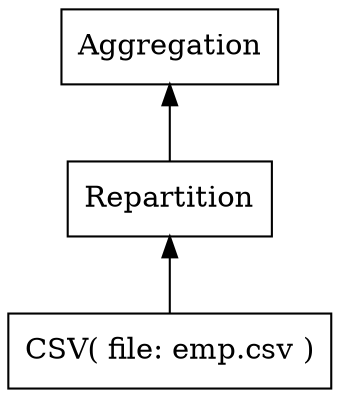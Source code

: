digraph example1 {
    node [shape=record];
    rankdir=BT;
    nodesep=0.5;
    ordering="in";
    popkeyPOPKey2v1 -> popkeyPOPKey3v1;
    popkeyPOPKey1v1 -> popkeyPOPKey2v1;
    popkeyPOPKey1v1[label="CSV(  file: emp.csv )"];
    popkeyPOPKey2v1[label="Repartition"];
    popkeyPOPKey3v1[label="Aggregation"];
}
